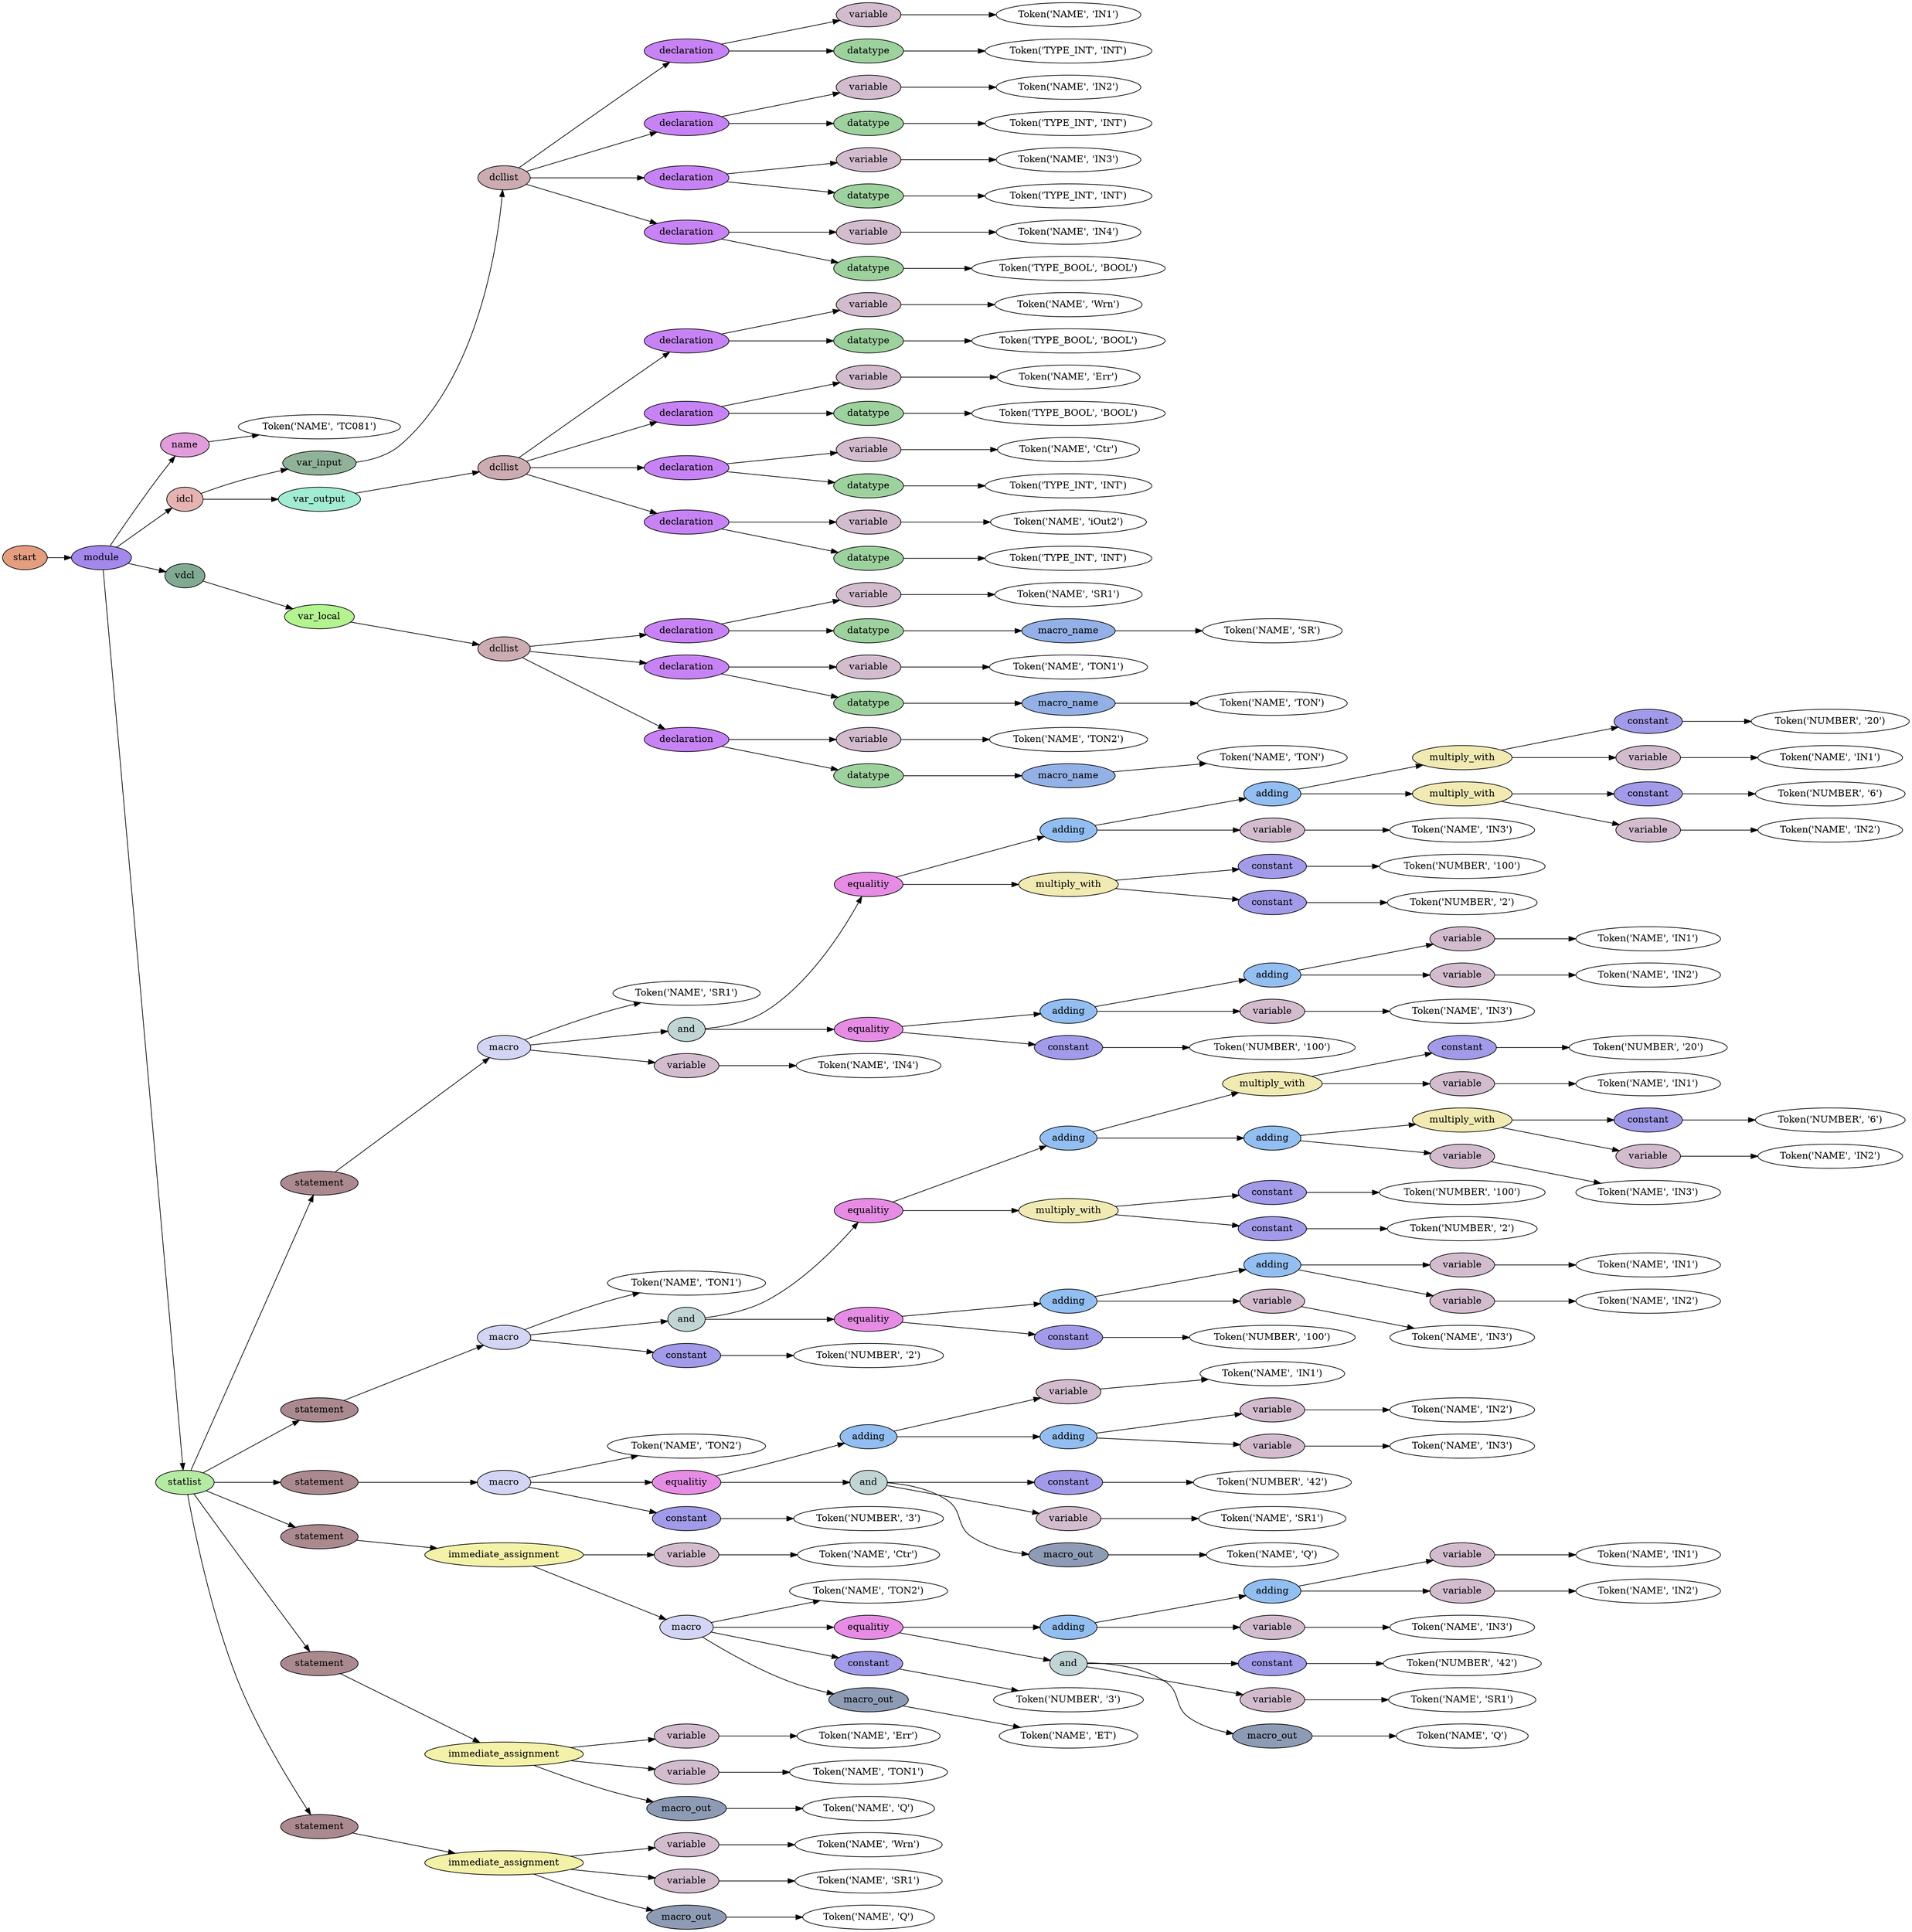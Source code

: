 digraph G {
rankdir=LR;
0 [label="Token('NAME', 'TC081')"];
1 [fillcolor="#e19cdc", label=name, style=filled];
1 -> 0;
2 [label="Token('NAME', 'IN1')"];
3 [fillcolor="#d2bcce", label=variable, style=filled];
3 -> 2;
4 [label="Token('TYPE_INT', 'INT')"];
5 [fillcolor="#9dd29e", label=datatype, style=filled];
5 -> 4;
6 [fillcolor="#c783f5", label=declaration, style=filled];
6 -> 3;
6 -> 5;
7 [label="Token('NAME', 'IN2')"];
8 [fillcolor="#d2bcce", label=variable, style=filled];
8 -> 7;
9 [label="Token('TYPE_INT', 'INT')"];
10 [fillcolor="#9dd29e", label=datatype, style=filled];
10 -> 9;
11 [fillcolor="#c783f5", label=declaration, style=filled];
11 -> 8;
11 -> 10;
12 [label="Token('NAME', 'IN3')"];
13 [fillcolor="#d2bcce", label=variable, style=filled];
13 -> 12;
14 [label="Token('TYPE_INT', 'INT')"];
15 [fillcolor="#9dd29e", label=datatype, style=filled];
15 -> 14;
16 [fillcolor="#c783f5", label=declaration, style=filled];
16 -> 13;
16 -> 15;
17 [label="Token('NAME', 'IN4')"];
18 [fillcolor="#d2bcce", label=variable, style=filled];
18 -> 17;
19 [label="Token('TYPE_BOOL', 'BOOL')"];
20 [fillcolor="#9dd29e", label=datatype, style=filled];
20 -> 19;
21 [fillcolor="#c783f5", label=declaration, style=filled];
21 -> 18;
21 -> 20;
22 [fillcolor="#ccacb1", label=dcllist, style=filled];
22 -> 6;
22 -> 11;
22 -> 16;
22 -> 21;
23 [fillcolor="#90b298", label=var_input, style=filled];
23 -> 22;
24 [label="Token('NAME', 'Wrn')"];
25 [fillcolor="#d2bcce", label=variable, style=filled];
25 -> 24;
26 [label="Token('TYPE_BOOL', 'BOOL')"];
27 [fillcolor="#9dd29e", label=datatype, style=filled];
27 -> 26;
28 [fillcolor="#c783f5", label=declaration, style=filled];
28 -> 25;
28 -> 27;
29 [label="Token('NAME', 'Err')"];
30 [fillcolor="#d2bcce", label=variable, style=filled];
30 -> 29;
31 [label="Token('TYPE_BOOL', 'BOOL')"];
32 [fillcolor="#9dd29e", label=datatype, style=filled];
32 -> 31;
33 [fillcolor="#c783f5", label=declaration, style=filled];
33 -> 30;
33 -> 32;
34 [label="Token('NAME', 'Ctr')"];
35 [fillcolor="#d2bcce", label=variable, style=filled];
35 -> 34;
36 [label="Token('TYPE_INT', 'INT')"];
37 [fillcolor="#9dd29e", label=datatype, style=filled];
37 -> 36;
38 [fillcolor="#c783f5", label=declaration, style=filled];
38 -> 35;
38 -> 37;
39 [label="Token('NAME', 'iOut2')"];
40 [fillcolor="#d2bcce", label=variable, style=filled];
40 -> 39;
41 [label="Token('TYPE_INT', 'INT')"];
42 [fillcolor="#9dd29e", label=datatype, style=filled];
42 -> 41;
43 [fillcolor="#c783f5", label=declaration, style=filled];
43 -> 40;
43 -> 42;
44 [fillcolor="#ccacb1", label=dcllist, style=filled];
44 -> 28;
44 -> 33;
44 -> 38;
44 -> 43;
45 [fillcolor="#a2ecd3", label=var_output, style=filled];
45 -> 44;
46 [fillcolor="#e7b3b2", label=idcl, style=filled];
46 -> 23;
46 -> 45;
47 [label="Token('NAME', 'SR1')"];
48 [fillcolor="#d2bcce", label=variable, style=filled];
48 -> 47;
49 [label="Token('NAME', 'SR')"];
50 [fillcolor="#93b0e7", label=macro_name, style=filled];
50 -> 49;
51 [fillcolor="#9dd29e", label=datatype, style=filled];
51 -> 50;
52 [fillcolor="#c783f5", label=declaration, style=filled];
52 -> 48;
52 -> 51;
53 [label="Token('NAME', 'TON1')"];
54 [fillcolor="#d2bcce", label=variable, style=filled];
54 -> 53;
55 [label="Token('NAME', 'TON')"];
56 [fillcolor="#93b0e7", label=macro_name, style=filled];
56 -> 55;
57 [fillcolor="#9dd29e", label=datatype, style=filled];
57 -> 56;
58 [fillcolor="#c783f5", label=declaration, style=filled];
58 -> 54;
58 -> 57;
59 [label="Token('NAME', 'TON2')"];
60 [fillcolor="#d2bcce", label=variable, style=filled];
60 -> 59;
61 [label="Token('NAME', 'TON')"];
62 [fillcolor="#93b0e7", label=macro_name, style=filled];
62 -> 61;
63 [fillcolor="#9dd29e", label=datatype, style=filled];
63 -> 62;
64 [fillcolor="#c783f5", label=declaration, style=filled];
64 -> 60;
64 -> 63;
65 [fillcolor="#ccacb1", label=dcllist, style=filled];
65 -> 52;
65 -> 58;
65 -> 64;
66 [fillcolor="#b3f490", label=var_local, style=filled];
66 -> 65;
67 [fillcolor="#81aa93", label=vdcl, style=filled];
67 -> 66;
68 [label="Token('NAME', 'SR1')"];
69 [label="Token('NUMBER', '20')"];
70 [fillcolor="#a19bea", label=constant, style=filled];
70 -> 69;
71 [label="Token('NAME', 'IN1')"];
72 [fillcolor="#d2bcce", label=variable, style=filled];
72 -> 71;
73 [fillcolor="#f1eab3", label=multiply_with, style=filled];
73 -> 70;
73 -> 72;
74 [label="Token('NUMBER', '6')"];
75 [fillcolor="#a19bea", label=constant, style=filled];
75 -> 74;
76 [label="Token('NAME', 'IN2')"];
77 [fillcolor="#d2bcce", label=variable, style=filled];
77 -> 76;
78 [fillcolor="#f1eab3", label=multiply_with, style=filled];
78 -> 75;
78 -> 77;
79 [fillcolor="#92bef1", label=adding, style=filled];
79 -> 73;
79 -> 78;
80 [label="Token('NAME', 'IN3')"];
81 [fillcolor="#d2bcce", label=variable, style=filled];
81 -> 80;
82 [fillcolor="#92bef1", label=adding, style=filled];
82 -> 79;
82 -> 81;
83 [label="Token('NUMBER', '100')"];
84 [fillcolor="#a19bea", label=constant, style=filled];
84 -> 83;
85 [label="Token('NUMBER', '2')"];
86 [fillcolor="#a19bea", label=constant, style=filled];
86 -> 85;
87 [fillcolor="#f1eab3", label=multiply_with, style=filled];
87 -> 84;
87 -> 86;
88 [fillcolor="#e78ce5", label=equalitiy, style=filled];
88 -> 82;
88 -> 87;
89 [label="Token('NAME', 'IN1')"];
90 [fillcolor="#d2bcce", label=variable, style=filled];
90 -> 89;
91 [label="Token('NAME', 'IN2')"];
92 [fillcolor="#d2bcce", label=variable, style=filled];
92 -> 91;
93 [fillcolor="#92bef1", label=adding, style=filled];
93 -> 90;
93 -> 92;
94 [label="Token('NAME', 'IN3')"];
95 [fillcolor="#d2bcce", label=variable, style=filled];
95 -> 94;
96 [fillcolor="#92bef1", label=adding, style=filled];
96 -> 93;
96 -> 95;
97 [label="Token('NUMBER', '100')"];
98 [fillcolor="#a19bea", label=constant, style=filled];
98 -> 97;
99 [fillcolor="#e78ce5", label=equalitiy, style=filled];
99 -> 96;
99 -> 98;
100 [fillcolor="#c1d5d6", label=and, style=filled];
100 -> 88;
100 -> 99;
101 [label="Token('NAME', 'IN4')"];
102 [fillcolor="#d2bcce", label=variable, style=filled];
102 -> 101;
103 [fillcolor="#d3d5f5", label=macro, style=filled];
103 -> 68;
103 -> 100;
103 -> 102;
104 [fillcolor="#ab8a8f", label=statement, style=filled];
104 -> 103;
105 [label="Token('NAME', 'TON1')"];
106 [label="Token('NUMBER', '20')"];
107 [fillcolor="#a19bea", label=constant, style=filled];
107 -> 106;
108 [label="Token('NAME', 'IN1')"];
109 [fillcolor="#d2bcce", label=variable, style=filled];
109 -> 108;
110 [fillcolor="#f1eab3", label=multiply_with, style=filled];
110 -> 107;
110 -> 109;
111 [label="Token('NUMBER', '6')"];
112 [fillcolor="#a19bea", label=constant, style=filled];
112 -> 111;
113 [label="Token('NAME', 'IN2')"];
114 [fillcolor="#d2bcce", label=variable, style=filled];
114 -> 113;
115 [fillcolor="#f1eab3", label=multiply_with, style=filled];
115 -> 112;
115 -> 114;
116 [label="Token('NAME', 'IN3')"];
117 [fillcolor="#d2bcce", label=variable, style=filled];
117 -> 116;
118 [fillcolor="#92bef1", label=adding, style=filled];
118 -> 115;
118 -> 117;
119 [fillcolor="#92bef1", label=adding, style=filled];
119 -> 110;
119 -> 118;
120 [label="Token('NUMBER', '100')"];
121 [fillcolor="#a19bea", label=constant, style=filled];
121 -> 120;
122 [label="Token('NUMBER', '2')"];
123 [fillcolor="#a19bea", label=constant, style=filled];
123 -> 122;
124 [fillcolor="#f1eab3", label=multiply_with, style=filled];
124 -> 121;
124 -> 123;
125 [fillcolor="#e78ce5", label=equalitiy, style=filled];
125 -> 119;
125 -> 124;
126 [label="Token('NAME', 'IN1')"];
127 [fillcolor="#d2bcce", label=variable, style=filled];
127 -> 126;
128 [label="Token('NAME', 'IN2')"];
129 [fillcolor="#d2bcce", label=variable, style=filled];
129 -> 128;
130 [fillcolor="#92bef1", label=adding, style=filled];
130 -> 127;
130 -> 129;
131 [label="Token('NAME', 'IN3')"];
132 [fillcolor="#d2bcce", label=variable, style=filled];
132 -> 131;
133 [fillcolor="#92bef1", label=adding, style=filled];
133 -> 130;
133 -> 132;
134 [label="Token('NUMBER', '100')"];
135 [fillcolor="#a19bea", label=constant, style=filled];
135 -> 134;
136 [fillcolor="#e78ce5", label=equalitiy, style=filled];
136 -> 133;
136 -> 135;
137 [fillcolor="#c1d5d6", label=and, style=filled];
137 -> 125;
137 -> 136;
138 [label="Token('NUMBER', '2')"];
139 [fillcolor="#a19bea", label=constant, style=filled];
139 -> 138;
140 [fillcolor="#d3d5f5", label=macro, style=filled];
140 -> 105;
140 -> 137;
140 -> 139;
141 [fillcolor="#ab8a8f", label=statement, style=filled];
141 -> 140;
142 [label="Token('NAME', 'TON2')"];
143 [label="Token('NAME', 'IN1')"];
144 [fillcolor="#d2bcce", label=variable, style=filled];
144 -> 143;
145 [label="Token('NAME', 'IN2')"];
146 [fillcolor="#d2bcce", label=variable, style=filled];
146 -> 145;
147 [label="Token('NAME', 'IN3')"];
148 [fillcolor="#d2bcce", label=variable, style=filled];
148 -> 147;
149 [fillcolor="#92bef1", label=adding, style=filled];
149 -> 146;
149 -> 148;
150 [fillcolor="#92bef1", label=adding, style=filled];
150 -> 144;
150 -> 149;
151 [label="Token('NUMBER', '42')"];
152 [fillcolor="#a19bea", label=constant, style=filled];
152 -> 151;
153 [label="Token('NAME', 'SR1')"];
154 [fillcolor="#d2bcce", label=variable, style=filled];
154 -> 153;
155 [label="Token('NAME', 'Q')"];
156 [fillcolor="#8e9bb5", label=macro_out, style=filled];
156 -> 155;
157 [fillcolor="#c1d5d6", label=and, style=filled];
157 -> 152;
157 -> 154;
157 -> 156;
158 [fillcolor="#e78ce5", label=equalitiy, style=filled];
158 -> 150;
158 -> 157;
159 [label="Token('NUMBER', '3')"];
160 [fillcolor="#a19bea", label=constant, style=filled];
160 -> 159;
161 [fillcolor="#d3d5f5", label=macro, style=filled];
161 -> 142;
161 -> 158;
161 -> 160;
162 [fillcolor="#ab8a8f", label=statement, style=filled];
162 -> 161;
163 [label="Token('NAME', 'Ctr')"];
164 [fillcolor="#d2bcce", label=variable, style=filled];
164 -> 163;
165 [label="Token('NAME', 'TON2')"];
166 [label="Token('NAME', 'IN1')"];
167 [fillcolor="#d2bcce", label=variable, style=filled];
167 -> 166;
168 [label="Token('NAME', 'IN2')"];
169 [fillcolor="#d2bcce", label=variable, style=filled];
169 -> 168;
170 [fillcolor="#92bef1", label=adding, style=filled];
170 -> 167;
170 -> 169;
171 [label="Token('NAME', 'IN3')"];
172 [fillcolor="#d2bcce", label=variable, style=filled];
172 -> 171;
173 [fillcolor="#92bef1", label=adding, style=filled];
173 -> 170;
173 -> 172;
174 [label="Token('NUMBER', '42')"];
175 [fillcolor="#a19bea", label=constant, style=filled];
175 -> 174;
176 [label="Token('NAME', 'SR1')"];
177 [fillcolor="#d2bcce", label=variable, style=filled];
177 -> 176;
178 [label="Token('NAME', 'Q')"];
179 [fillcolor="#8e9bb5", label=macro_out, style=filled];
179 -> 178;
180 [fillcolor="#c1d5d6", label=and, style=filled];
180 -> 175;
180 -> 177;
180 -> 179;
181 [fillcolor="#e78ce5", label=equalitiy, style=filled];
181 -> 173;
181 -> 180;
182 [label="Token('NUMBER', '3')"];
183 [fillcolor="#a19bea", label=constant, style=filled];
183 -> 182;
184 [label="Token('NAME', 'ET')"];
185 [fillcolor="#8e9bb5", label=macro_out, style=filled];
185 -> 184;
186 [fillcolor="#d3d5f5", label=macro, style=filled];
186 -> 165;
186 -> 181;
186 -> 183;
186 -> 185;
187 [fillcolor="#f4f1a9", label=immediate_assignment, style=filled];
187 -> 164;
187 -> 186;
188 [fillcolor="#ab8a8f", label=statement, style=filled];
188 -> 187;
189 [label="Token('NAME', 'Err')"];
190 [fillcolor="#d2bcce", label=variable, style=filled];
190 -> 189;
191 [label="Token('NAME', 'TON1')"];
192 [fillcolor="#d2bcce", label=variable, style=filled];
192 -> 191;
193 [label="Token('NAME', 'Q')"];
194 [fillcolor="#8e9bb5", label=macro_out, style=filled];
194 -> 193;
195 [fillcolor="#f4f1a9", label=immediate_assignment, style=filled];
195 -> 190;
195 -> 192;
195 -> 194;
196 [fillcolor="#ab8a8f", label=statement, style=filled];
196 -> 195;
197 [label="Token('NAME', 'Wrn')"];
198 [fillcolor="#d2bcce", label=variable, style=filled];
198 -> 197;
199 [label="Token('NAME', 'SR1')"];
200 [fillcolor="#d2bcce", label=variable, style=filled];
200 -> 199;
201 [label="Token('NAME', 'Q')"];
202 [fillcolor="#8e9bb5", label=macro_out, style=filled];
202 -> 201;
203 [fillcolor="#f4f1a9", label=immediate_assignment, style=filled];
203 -> 198;
203 -> 200;
203 -> 202;
204 [fillcolor="#ab8a8f", label=statement, style=filled];
204 -> 203;
205 [fillcolor="#b5eaa3", label=statlist, style=filled];
205 -> 104;
205 -> 141;
205 -> 162;
205 -> 188;
205 -> 196;
205 -> 204;
206 [fillcolor="#a488ec", label=module, style=filled];
206 -> 1;
206 -> 46;
206 -> 67;
206 -> 205;
207 [fillcolor="#e59d80", label=start, style=filled];
207 -> 206;
}
